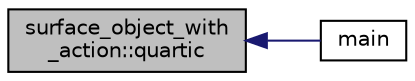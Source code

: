 digraph "surface_object_with_action::quartic"
{
  edge [fontname="Helvetica",fontsize="10",labelfontname="Helvetica",labelfontsize="10"];
  node [fontname="Helvetica",fontsize="10",shape=record];
  rankdir="LR";
  Node2118 [label="surface_object_with\l_action::quartic",height=0.2,width=0.4,color="black", fillcolor="grey75", style="filled", fontcolor="black"];
  Node2118 -> Node2119 [dir="back",color="midnightblue",fontsize="10",style="solid",fontname="Helvetica"];
  Node2119 [label="main",height=0.2,width=0.4,color="black", fillcolor="white", style="filled",URL="$d2/dfa/create__surface__main_8_c.html#a217dbf8b442f20279ea00b898af96f52"];
}
